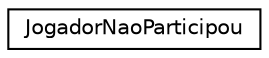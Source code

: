 digraph "Graphical Class Hierarchy"
{
 // LATEX_PDF_SIZE
  edge [fontname="Helvetica",fontsize="10",labelfontname="Helvetica",labelfontsize="10"];
  node [fontname="Helvetica",fontsize="10",shape=record];
  rankdir="LR";
  Node0 [label="JogadorNaoParticipou",height=0.2,width=0.4,color="black", fillcolor="white", style="filled",URL="$structJogadorNaoParticipou.html",tooltip="Exceção lançada quando um jogador não participou do sorteio."];
}
